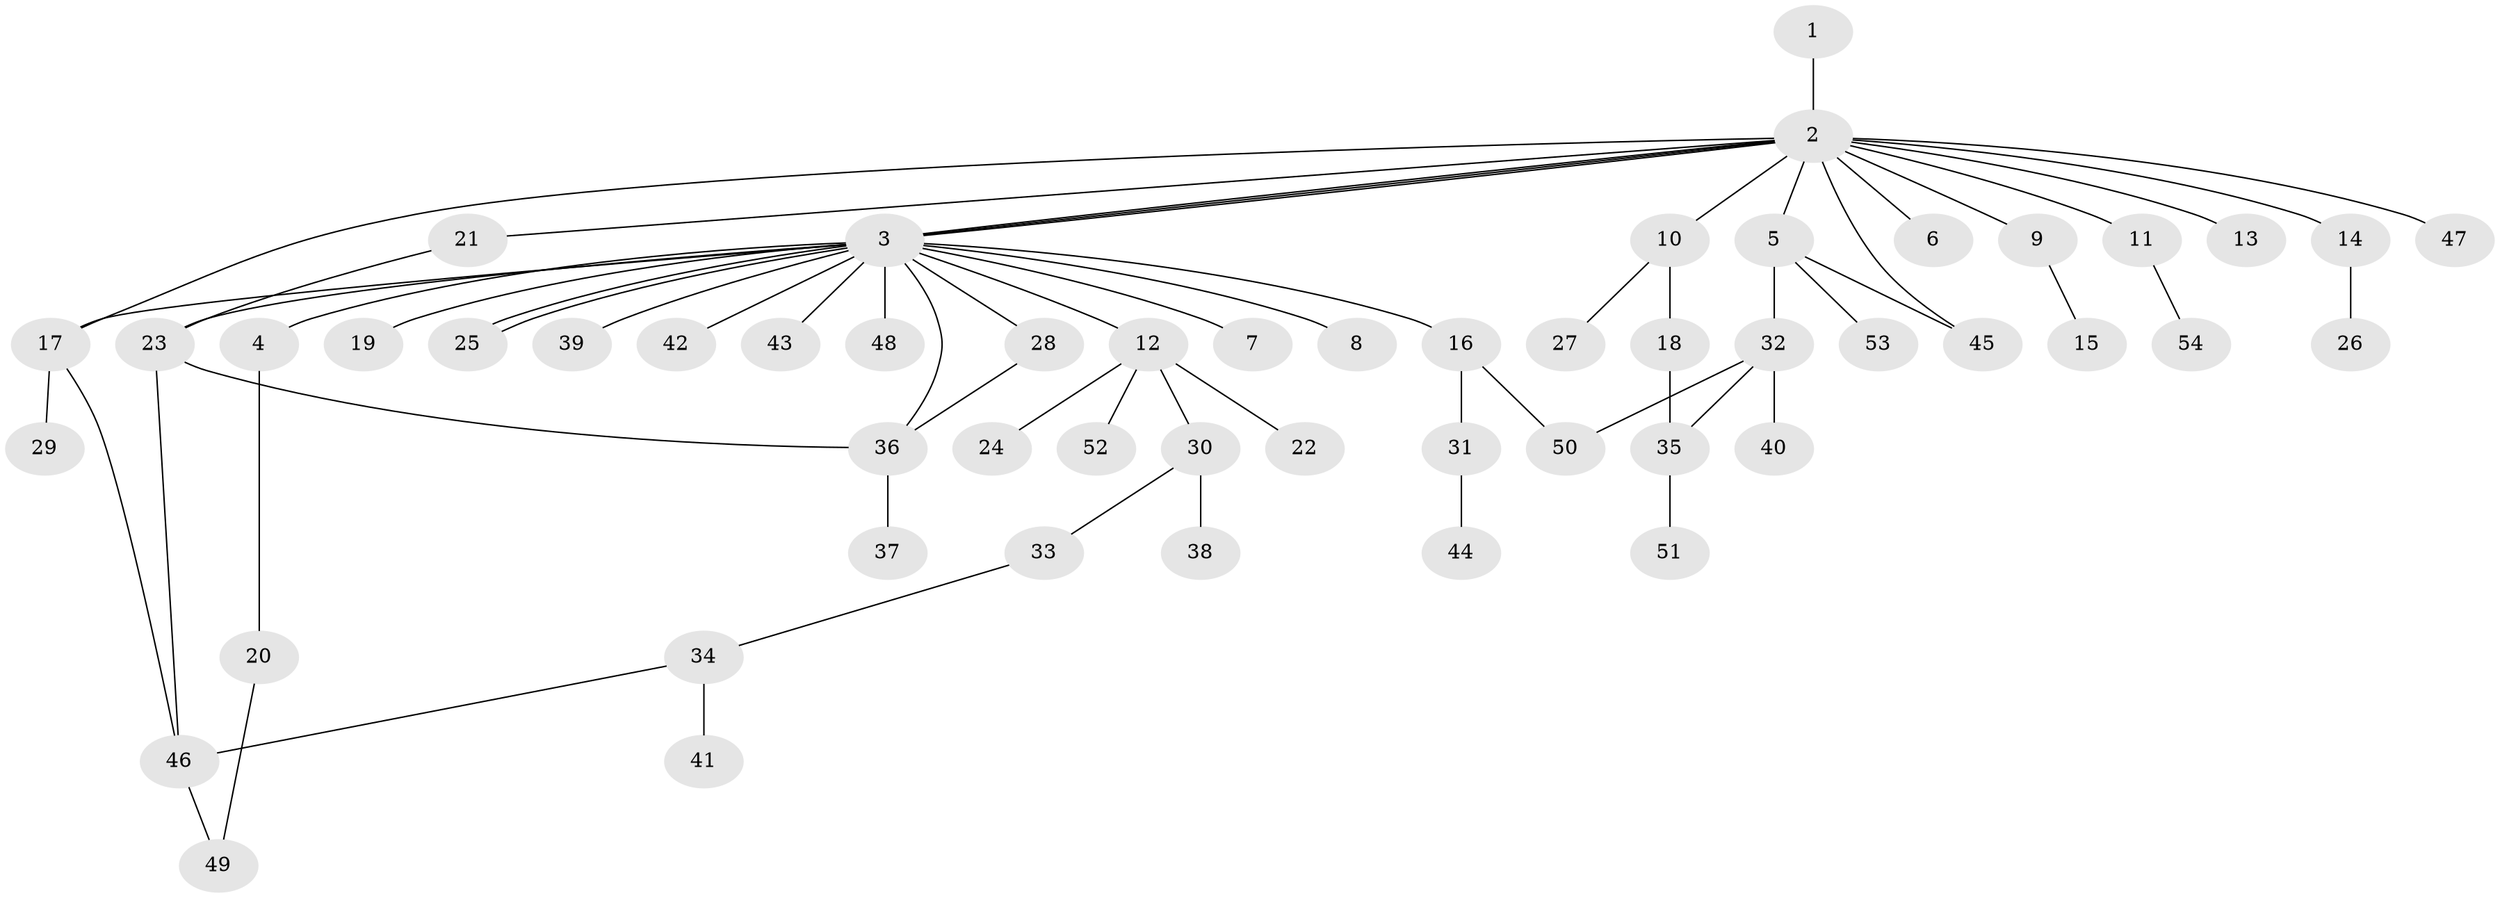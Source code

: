 // Generated by graph-tools (version 1.1) at 2025/01/03/09/25 03:01:37]
// undirected, 54 vertices, 66 edges
graph export_dot {
graph [start="1"]
  node [color=gray90,style=filled];
  1;
  2;
  3;
  4;
  5;
  6;
  7;
  8;
  9;
  10;
  11;
  12;
  13;
  14;
  15;
  16;
  17;
  18;
  19;
  20;
  21;
  22;
  23;
  24;
  25;
  26;
  27;
  28;
  29;
  30;
  31;
  32;
  33;
  34;
  35;
  36;
  37;
  38;
  39;
  40;
  41;
  42;
  43;
  44;
  45;
  46;
  47;
  48;
  49;
  50;
  51;
  52;
  53;
  54;
  1 -- 2;
  2 -- 3;
  2 -- 3;
  2 -- 3;
  2 -- 5;
  2 -- 6;
  2 -- 9;
  2 -- 10;
  2 -- 11;
  2 -- 13;
  2 -- 14;
  2 -- 17;
  2 -- 21;
  2 -- 45;
  2 -- 47;
  3 -- 4;
  3 -- 7;
  3 -- 8;
  3 -- 12;
  3 -- 16;
  3 -- 17;
  3 -- 19;
  3 -- 23;
  3 -- 25;
  3 -- 25;
  3 -- 28;
  3 -- 36;
  3 -- 39;
  3 -- 42;
  3 -- 43;
  3 -- 48;
  4 -- 20;
  5 -- 32;
  5 -- 45;
  5 -- 53;
  9 -- 15;
  10 -- 18;
  10 -- 27;
  11 -- 54;
  12 -- 22;
  12 -- 24;
  12 -- 30;
  12 -- 52;
  14 -- 26;
  16 -- 31;
  16 -- 50;
  17 -- 29;
  17 -- 46;
  18 -- 35;
  20 -- 49;
  21 -- 23;
  23 -- 36;
  23 -- 46;
  28 -- 36;
  30 -- 33;
  30 -- 38;
  31 -- 44;
  32 -- 35;
  32 -- 40;
  32 -- 50;
  33 -- 34;
  34 -- 41;
  34 -- 46;
  35 -- 51;
  36 -- 37;
  46 -- 49;
}
